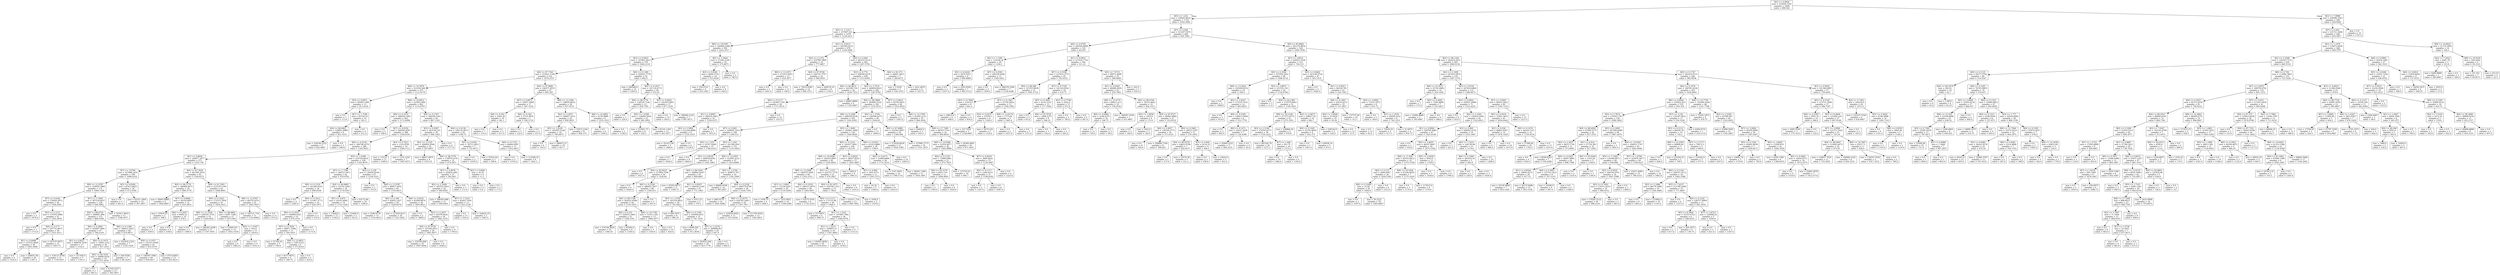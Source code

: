 digraph Tree {
node [shape=box] ;
0 [label="X[2] <= 4.9928\nmse = 332958.7292\nsamples = 2000\nvalue = 996.562"] ;
1 [label="X[5] <= 1.422\nmse = 338445.8022\nsamples = 1710\nvalue = 1054.3099"] ;
0 -> 1 [labeldistance=2.5, labelangle=45, headlabel="True"] ;
2 [label="X[5] <= 1.1213\nmse = 337687.525\nsamples = 1070\nvalue = 1128.2411"] ;
1 -> 2 ;
3 [label="X[8] <= 19.0387\nmse = 340884.2086\nsamples = 592\nvalue = 1022.2517"] ;
2 -> 3 ;
4 [label="X[3] <= 0.9452\nmse = 337661.4412\nsamples = 576\nvalue = 1040.2118"] ;
3 -> 4 ;
5 [label="X[4] <= 97.7163\nmse = 333621.1599\nsamples = 522\nvalue = 1076.2337"] ;
4 -> 5 ;
6 [label="X[8] <= 10.3976\nmse = 331439.368\nsamples = 475\nvalue = 1113.9179"] ;
5 -> 6 ;
7 [label="X[3] <= 0.6971\nmse = 90389.1598\nsamples = 13\nvalue = 411.6154"] ;
6 -> 7 ;
8 [label="mse = 0.0\nsamples = 3\nvalue = 113.0"] ;
7 -> 8 ;
9 [label="X[7] <= 1.7186\nmse = 82729.16\nsamples = 10\nvalue = 501.2"] ;
7 -> 9 ;
10 [label="X[4] <= 86.6461\nmse = 128841.8889\nsamples = 6\nvalue = 561.3333"] ;
9 -> 10 ;
11 [label="mse = 250160.2222\nsamples = 3\nvalue = 622.6667"] ;
10 -> 11 ;
12 [label="mse = 0.0\nsamples = 3\nvalue = 500.0"] ;
10 -> 12 ;
13 [label="mse = 0.0\nsamples = 4\nvalue = 411.0"] ;
9 -> 13 ;
14 [label="X[8] <= 16.8912\nmse = 323952.906\nsamples = 462\nvalue = 1133.6797"] ;
6 -> 14 ;
15 [label="X[0] <= 0.1019\nmse = 308459.1481\nsamples = 403\nvalue = 1172.6998"] ;
14 -> 15 ;
16 [label="mse = 0.0\nsamples = 5\nvalue = 208.0"] ;
15 -> 16 ;
17 [label="X[7] <= 4.9354\nmse = 300495.8567\nsamples = 398\nvalue = 1184.8191"] ;
15 -> 17 ;
18 [label="X[6] <= 0.4136\nmse = 306748.4279\nsamples = 380\nvalue = 1165.9053"] ;
17 -> 18 ;
19 [label="X[1] <= 0.8836\nmse = 328677.3077\nsamples = 271\nvalue = 1103.738"] ;
18 -> 19 ;
20 [label="X[7] <= 3.6794\nmse = 327098.2432\nsamples = 190\nvalue = 1008.6316"] ;
19 -> 20 ;
21 [label="X[8] <= 11.9787\nmse = 318959.7889\nsamples = 172\nvalue = 1064.7326"] ;
20 -> 21 ;
22 [label="X[7] <= 0.4166\nmse = 176420.2872\nsamples = 44\nvalue = 1426.4091"] ;
21 -> 22 ;
23 [label="mse = 0.0\nsamples = 3\nvalue = 1070.0"] ;
22 -> 23 ;
24 [label="X[2] <= 2.1212\nmse = 179354.2986\nsamples = 41\nvalue = 1452.4878"] ;
22 -> 24 ;
25 [label="mse = 0.0\nsamples = 3\nvalue = 1713.0"] ;
24 -> 25 ;
26 [label="X[0] <= 0.177\nmse = 187732.9675\nsamples = 38\nvalue = 1431.9211"] ;
24 -> 26 ;
27 [label="X[1] <= 0.8488\nmse = 157552.0828\nsamples = 26\nvalue = 1403.3846"] ;
26 -> 27 ;
28 [label="mse = 0.0\nsamples = 6\nvalue = 1424.0"] ;
27 -> 28 ;
29 [label="mse = 204651.96\nsamples = 20\nvalue = 1397.2"] ;
27 -> 29 ;
30 [label="mse = 247537.6875\nsamples = 12\nvalue = 1493.75"] ;
26 -> 30 ;
31 [label="X[7] <= 1.1809\nmse = 307534.8037\nsamples = 128\nvalue = 940.4062"] ;
21 -> 31 ;
32 [label="X[4] <= 89.6754\nmse = 268891.964\nsamples = 115\nvalue = 866.0348"] ;
31 -> 32 ;
33 [label="X[6] <= 0.2805\nmse = 329487.5681\nsamples = 47\nvalue = 708.5319"] ;
32 -> 33 ;
34 [label="X[1] <= 0.8427\nmse = 468954.7059\nsamples = 17\nvalue = 1152.0"] ;
33 -> 34 ;
35 [label="mse = 534121.0764\nsamples = 12\nvalue = 1139.9167"] ;
34 -> 35 ;
36 [label="mse = 311364.0\nsamples = 5\nvalue = 1181.0"] ;
34 -> 36 ;
37 [label="X[0] <= 0.1474\nmse = 75862.3122\nsamples = 30\nvalue = 457.2333"] ;
33 -> 37 ;
38 [label="X[4] <= 84.3195\nmse = 38996.0529\nsamples = 23\nvalue = 575.3478"] ;
37 -> 38 ;
39 [label="mse = 0.0\nsamples = 2\nvalue = 681.0"] ;
38 -> 39 ;
40 [label="mse = 41545.6327\nsamples = 21\nvalue = 565.2857"] ;
38 -> 40 ;
41 [label="mse = 540.9796\nsamples = 7\nvalue = 69.1429"] ;
37 -> 41 ;
42 [label="X[0] <= 0.1298\nmse = 198012.5923\nsamples = 68\nvalue = 974.8971"] ;
32 -> 42 ;
43 [label="mse = 425418.1224\nsamples = 7\nvalue = 1335.1429"] ;
42 -> 43 ;
44 [label="X[0] <= 0.1937\nmse = 155315.4598\nsamples = 61\nvalue = 933.5574"] ;
42 -> 44 ;
45 [label="mse = 194595.7066\nsamples = 48\nvalue = 928.0417"] ;
44 -> 45 ;
46 [label="mse = 9753.6095\nsamples = 13\nvalue = 953.9231"] ;
44 -> 46 ;
47 [label="mse = 167611.9053\nsamples = 13\nvalue = 1598.3077"] ;
31 -> 47 ;
48 [label="X[1] <= 0.8504\nmse = 87413.8025\nsamples = 18\nvalue = 472.5556"] ;
20 -> 48 ;
49 [label="mse = 0.0\nsamples = 4\nvalue = 841.0"] ;
48 -> 49 ;
50 [label="mse = 62521.3469\nsamples = 14\nvalue = 367.2857"] ;
48 -> 50 ;
51 [label="X[4] <= 87.3939\nmse = 261395.3035\nsamples = 81\nvalue = 1326.8272"] ;
19 -> 51 ;
52 [label="X[4] <= 86.5776\nmse = 186966.8673\nsamples = 18\nvalue = 899.2778"] ;
51 -> 52 ;
53 [label="mse = 20693.8889\nsamples = 6\nvalue = 1464.6667"] ;
52 -> 53 ;
54 [label="X[7] <= 0.6808\nmse = 30354.9097\nsamples = 12\nvalue = 616.5833"] ;
52 -> 54 ;
55 [label="mse = 35910.25\nsamples = 2\nvalue = 308.5"] ;
54 -> 55 ;
56 [label="X[6] <= 0.2607\nmse = 6464.16\nsamples = 10\nvalue = 678.2"] ;
54 -> 56 ;
57 [label="mse = 0.0\nsamples = 2\nvalue = 839.0"] ;
56 -> 57 ;
58 [label="mse = 0.0\nsamples = 8\nvalue = 638.0"] ;
56 -> 58 ;
59 [label="X[4] <= 91.3293\nmse = 215510.1109\nsamples = 63\nvalue = 1448.9841"] ;
51 -> 59 ;
60 [label="X[0] <= 0.1025\nmse = 175515.7858\nsamples = 41\nvalue = 1656.3415"] ;
59 -> 60 ;
61 [label="X[8] <= 11.5556\nmse = 230525.3724\nsamples = 14\nvalue = 1236.6429"] ;
60 -> 61 ;
62 [label="mse = 0.0\nsamples = 3\nvalue = 1380.0"] ;
61 -> 62 ;
63 [label="mse = 286262.4298\nsamples = 11\nvalue = 1197.5455"] ;
61 -> 63 ;
64 [label="X[4] <= 88.0892\nmse = 8297.7394\nsamples = 27\nvalue = 1873.963"] ;
60 -> 64 ;
65 [label="mse = 12069.551\nsamples = 14\nvalue = 1832.1429"] ;
64 -> 65 ;
66 [label="X[5] <= 1.0347\nmse = 324.0\nsamples = 13\nvalue = 1919.0"] ;
64 -> 66 ;
67 [label="mse = 0.0\nsamples = 4\nvalue = 1892.0"] ;
66 -> 67 ;
68 [label="mse = 0.0\nsamples = 9\nvalue = 1931.0"] ;
66 -> 68 ;
69 [label="X[8] <= 11.9787\nmse = 60579.2479\nsamples = 22\nvalue = 1062.5455"] ;
59 -> 69 ;
70 [label="mse = 105121.719\nsamples = 11\nvalue = 1152.0909"] ;
69 -> 70 ;
71 [label="mse = 0.0\nsamples = 11\nvalue = 973.0"] ;
69 -> 71 ;
72 [label="X[5] <= 1.0398\nmse = 218729.6618\nsamples = 109\nvalue = 1320.4679"] ;
18 -> 72 ;
73 [label="X[7] <= 1.7186\nmse = 146533.5471\nsamples = 42\nvalue = 970.9762"] ;
72 -> 73 ;
74 [label="X[0] <= 0.1319\nmse = 141560.0525\nsamples = 18\nvalue = 699.0556"] ;
73 -> 74 ;
75 [label="mse = 0.0\nsamples = 2\nvalue = 1282.0"] ;
74 -> 75 ;
76 [label="X[0] <= 0.1913\nmse = 111467.2773\nsamples = 16\nvalue = 626.1875"] ;
74 -> 76 ;
77 [label="X[0] <= 0.1831\nmse = 104896.4541\nsamples = 14\nvalue = 679.2143"] ;
76 -> 77 ;
78 [label="X[7] <= 0.7829\nmse = 48871.3388\nsamples = 11\nvalue = 544.5455"] ;
77 -> 78 ;
79 [label="mse = 21744.24\nsamples = 5\nvalue = 749.4"] ;
78 -> 79 ;
80 [label="X[8] <= 12.6853\nmse = 7363.4722\nsamples = 6\nvalue = 373.8333"] ;
78 -> 80 ;
81 [label="mse = 9157.6875\nsamples = 4\nvalue = 348.75"] ;
80 -> 81 ;
82 [label="mse = 0.0\nsamples = 2\nvalue = 424.0"] ;
80 -> 82 ;
83 [label="mse = 0.0\nsamples = 3\nvalue = 1173.0"] ;
77 -> 83 ;
84 [label="mse = 0.0\nsamples = 2\nvalue = 255.0"] ;
76 -> 84 ;
85 [label="X[4] <= 84.8685\nmse = 53216.3264\nsamples = 24\nvalue = 1174.9167"] ;
73 -> 85 ;
86 [label="X[1] <= 0.875\nmse = 24145.4082\nsamples = 14\nvalue = 1152.1429"] ;
85 -> 86 ;
87 [label="mse = 13448.0\nsamples = 12\nvalue = 1192.0"] ;
86 -> 87 ;
88 [label="mse = 21609.0\nsamples = 2\nvalue = 913.0"] ;
86 -> 88 ;
89 [label="mse = 92172.96\nsamples = 10\nvalue = 1206.8"] ;
85 -> 89 ;
90 [label="X[2] <= 2.128\nmse = 139420.8144\nsamples = 67\nvalue = 1539.5522"] ;
72 -> 90 ;
91 [label="mse = 0.0\nsamples = 2\nvalue = 353.0"] ;
90 -> 91 ;
92 [label="X[8] <= 11.9787\nmse = 99057.5654\nsamples = 65\nvalue = 1576.0615"] ;
90 -> 92 ;
93 [label="X[0] <= 0.186\nmse = 82852.1427\nsamples = 29\nvalue = 1429.8276"] ;
92 -> 93 ;
94 [label="mse = 3249.0178\nsamples = 13\nvalue = 1314.4615"] ;
93 -> 94 ;
95 [label="mse = 127929.6211\nsamples = 16\nvalue = 1523.5625"] ;
93 -> 95 ;
96 [label="X[6] <= 0.6191\nmse = 81008.8974\nsamples = 36\nvalue = 1693.8611"] ;
92 -> 96 ;
97 [label="mse = 0.0\nsamples = 2\nvalue = 1890.0"] ;
96 -> 97 ;
98 [label="X[2] <= 2.2057\nmse = 83378.0424\nsamples = 34\nvalue = 1682.3235"] ;
96 -> 98 ;
99 [label="X[4] <= 87.9726\nmse = 107244.0015\nsamples = 26\nvalue = 1661.8077"] ;
98 -> 99 ;
100 [label="mse = 154785.608\nsamples = 18\nvalue = 1667.9444"] ;
99 -> 100 ;
101 [label="mse = 0.0\nsamples = 8\nvalue = 1648.0"] ;
99 -> 101 ;
102 [label="mse = 0.0\nsamples = 8\nvalue = 1749.0"] ;
98 -> 102 ;
103 [label="X[3] <= 0.7613\nmse = 1510.8765\nsamples = 18\nvalue = 1584.1111"] ;
17 -> 103 ;
104 [label="mse = 1152.0\nsamples = 11\nvalue = 1569.0"] ;
103 -> 104 ;
105 [label="mse = 1152.1224\nsamples = 7\nvalue = 1607.8571"] ;
103 -> 105 ;
106 [label="X[0] <= 0.1787\nmse = 348346.5361\nsamples = 59\nvalue = 867.1525"] ;
14 -> 106 ;
107 [label="X[3] <= 0.9387\nmse = 343150.522\nsamples = 39\nvalue = 698.1282"] ;
106 -> 107 ;
108 [label="X[2] <= 2.1335\nmse = 284002.9584\nsamples = 35\nvalue = 597.6857"] ;
107 -> 108 ;
109 [label="mse = 98011.6875\nsamples = 4\nvalue = 1553.25"] ;
108 -> 109 ;
110 [label="X[4] <= 86.5776\nmse = 174979.5276\nsamples = 31\nvalue = 474.3871"] ;
108 -> 110 ;
111 [label="X[7] <= 4.4078\nmse = 164452.406\nsamples = 27\nvalue = 542.963"] ;
110 -> 111 ;
112 [label="X[2] <= 2.1649\nmse = 165552.5816\nsamples = 24\nvalue = 589.4583"] ;
111 -> 112 ;
113 [label="mse = 308165.686\nsamples = 11\nvalue = 549.6364"] ;
112 -> 113 ;
114 [label="X[7] <= 1.5314\nmse = 42402.7456\nsamples = 13\nvalue = 623.1538"] ;
112 -> 114 ;
115 [label="mse = 0.0\nsamples = 11\nvalue = 554.0"] ;
114 -> 115 ;
116 [label="mse = 104652.25\nsamples = 2\nvalue = 1003.5"] ;
114 -> 116 ;
117 [label="mse = 0.0\nsamples = 3\nvalue = 171.0"] ;
111 -> 117 ;
118 [label="X[3] <= 0.8941\nmse = 30.25\nsamples = 4\nvalue = 11.5"] ;
110 -> 118 ;
119 [label="mse = 0.0\nsamples = 2\nvalue = 6.0"] ;
118 -> 119 ;
120 [label="mse = 0.0\nsamples = 2\nvalue = 17.0"] ;
118 -> 120 ;
121 [label="mse = 0.0\nsamples = 4\nvalue = 1577.0"] ;
107 -> 121 ;
122 [label="X[6] <= 0.4136\nmse = 194134.2875\nsamples = 20\nvalue = 1196.75"] ;
106 -> 122 ;
123 [label="X[1] <= 0.9341\nmse = 78713.2653\nsamples = 7\nvalue = 721.8571"] ;
122 -> 123 ;
124 [label="mse = 0.0\nsamples = 2\nvalue = 1030.0"] ;
123 -> 124 ;
125 [label="mse = 57025.44\nsamples = 5\nvalue = 598.6"] ;
123 -> 125 ;
126 [label="X[6] <= 0.7132\nmse = 69460.0947\nsamples = 13\nvalue = 1452.4615"] ;
122 -> 126 ;
127 [label="mse = 0.0\nsamples = 5\nvalue = 1470.0"] ;
126 -> 127 ;
128 [label="mse = 112560.25\nsamples = 8\nvalue = 1441.5"] ;
126 -> 128 ;
129 [label="X[4] <= 97.8682\nmse = 196271.8533\nsamples = 47\nvalue = 695.383"] ;
5 -> 129 ;
130 [label="X[7] <= 0.8973\nmse = 10927.4048\nsamples = 17\nvalue = 267.3529"] ;
129 -> 130 ;
131 [label="X[6] <= 0.542\nmse = 2404.29\nsamples = 10\nvalue = 342.1"] ;
130 -> 131 ;
132 [label="mse = 0.0\nsamples = 7\nvalue = 310.0"] ;
131 -> 132 ;
133 [label="mse = 0.0\nsamples = 3\nvalue = 417.0"] ;
131 -> 133 ;
134 [label="X[6] <= 0.542\nmse = 3719.3878\nsamples = 7\nvalue = 160.5714"] ;
130 -> 134 ;
135 [label="mse = 0.0\nsamples = 5\nvalue = 122.0"] ;
134 -> 135 ;
136 [label="mse = 0.0\nsamples = 2\nvalue = 257.0"] ;
134 -> 136 ;
137 [label="X[8] <= 13.3394\nmse = 138650.8622\nsamples = 30\nvalue = 937.9333"] ;
129 -> 137 ;
138 [label="X[2] <= 2.2057\nmse = 140647.2431\nsamples = 24\nvalue = 858.5833"] ;
137 -> 138 ;
139 [label="X[5] <= 1.0228\nmse = 181605.2148\nsamples = 16\nvalue = 790.6875"] ;
138 -> 139 ;
140 [label="mse = 0.0\nsamples = 6\nvalue = 729.0"] ;
139 -> 140 ;
141 [label="mse = 286915.21\nsamples = 10\nvalue = 827.7"] ;
139 -> 141 ;
142 [label="mse = 31072.2344\nsamples = 8\nvalue = 994.375"] ;
138 -> 142 ;
143 [label="X[8] <= 14.4092\nmse = 4736.8889\nsamples = 6\nvalue = 1255.3333"] ;
137 -> 143 ;
144 [label="mse = 0.0\nsamples = 4\nvalue = 1304.0"] ;
143 -> 144 ;
145 [label="mse = 0.0\nsamples = 2\nvalue = 1158.0"] ;
143 -> 145 ;
146 [label="X[6] <= 0.1369\nmse = 242922.7778\nsamples = 54\nvalue = 692.0"] ;
4 -> 146 ;
147 [label="mse = 299568.0\nsamples = 14\nvalue = 1093.0"] ;
146 -> 147 ;
148 [label="X[0] <= 0.1837\nmse = 147118.4775\nsamples = 40\nvalue = 551.65"] ;
146 -> 148 ;
149 [label="X[4] <= 86.5776\nmse = 128220.7146\nsamples = 23\nvalue = 458.7391"] ;
148 -> 149 ;
150 [label="mse = 0.0\nsamples = 2\nvalue = 224.0"] ;
149 -> 150 ;
151 [label="X[5] <= 1.0384\nmse = 134684.5624\nsamples = 21\nvalue = 481.0952"] ;
149 -> 151 ;
152 [label="mse = 215601.75\nsamples = 8\nvalue = 542.5"] ;
151 -> 152 ;
153 [label="mse = 81141.1361\nsamples = 13\nvalue = 443.3077"] ;
151 -> 153 ;
154 [label="X[1] <= 0.9402\nmse = 145205.6401\nsamples = 17\nvalue = 677.3529"] ;
148 -> 154 ;
155 [label="mse = 0.0\nsamples = 10\nvalue = 544.0"] ;
154 -> 155 ;
156 [label="mse = 290946.1224\nsamples = 7\nvalue = 867.8571"] ;
154 -> 156 ;
157 [label="X[5] <= 1.0444\nmse = 27246.2148\nsamples = 16\nvalue = 375.6875"] ;
3 -> 157 ;
158 [label="X[3] <= 0.8341\nmse = 9469.3724\nsamples = 14\nvalue = 323.6429"] ;
157 -> 158 ;
159 [label="mse = 329.4722\nsamples = 6\nvalue = 435.1667"] ;
158 -> 159 ;
160 [label="mse = 0.0\nsamples = 8\nvalue = 240.0"] ;
158 -> 160 ;
161 [label="mse = 0.0\nsamples = 2\nvalue = 740.0"] ;
157 -> 161 ;
162 [label="X[1] <= 0.8411\nmse = 302584.4215\nsamples = 478\nvalue = 1259.5084"] ;
2 -> 162 ;
163 [label="X[2] <= 2.1372\nmse = 319780.7869\nsamples = 35\nvalue = 777.6857"] ;
162 -> 163 ;
164 [label="X[8] <= 13.2073\nmse = 271813.9053\nsamples = 13\nvalue = 418.3077"] ;
163 -> 164 ;
165 [label="mse = 0.0\nsamples = 2\nvalue = 1641.0"] ;
164 -> 165 ;
166 [label="mse = 0.0\nsamples = 11\nvalue = 196.0"] ;
164 -> 166 ;
167 [label="X[4] <= 87.9726\nmse = 226710.7707\nsamples = 22\nvalue = 990.0455"] ;
163 -> 167 ;
168 [label="mse = 72033.6582\nsamples = 14\nvalue = 890.3571"] ;
167 -> 168 ;
169 [label="mse = 449570.25\nsamples = 8\nvalue = 1164.5"] ;
167 -> 169 ;
170 [label="X[0] <= 0.1661\nmse = 281435.0118\nsamples = 443\nvalue = 1297.5756"] ;
162 -> 170 ;
171 [label="X[3] <= 0.774\nmse = 268506.0278\nsamples = 436\nvalue = 1313.8349"] ;
170 -> 171 ;
172 [label="X[4] <= 84.8072\nmse = 162189.724\nsamples = 34\nvalue = 1620.7353"] ;
171 -> 172 ;
173 [label="X[0] <= 0.1117\nmse = 145495.7181\nsamples = 28\nvalue = 1711.8214"] ;
172 -> 173 ;
174 [label="X[1] <= 0.8997\nmse = 200435.4961\nsamples = 16\nvalue = 1559.4375"] ;
173 -> 174 ;
175 [label="X[2] <= 3.5804\nmse = 221244.8889\nsamples = 9\nvalue = 1316.3333"] ;
174 -> 175 ;
176 [label="mse = 351411.84\nsamples = 5\nvalue = 1460.6"] ;
175 -> 176 ;
177 [label="mse = 0.0\nsamples = 4\nvalue = 1136.0"] ;
175 -> 177 ;
178 [label="mse = 0.0\nsamples = 7\nvalue = 1872.0"] ;
174 -> 178 ;
179 [label="mse = 0.0\nsamples = 12\nvalue = 1915.0"] ;
173 -> 179 ;
180 [label="mse = 20693.8889\nsamples = 6\nvalue = 1195.6667"] ;
172 -> 180 ;
181 [label="X[2] <= 3.7514\nmse = 268858.0623\nsamples = 402\nvalue = 1287.8781"] ;
171 -> 181 ;
182 [label="X[4] <= 96.5869\nmse = 285883.0332\nsamples = 342\nvalue = 1335.9123"] ;
181 -> 182 ;
183 [label="X[6] <= 0.3366\nmse = 286258.9538\nsamples = 302\nvalue = 1293.4305"] ;
182 -> 183 ;
184 [label="X[7] <= 0.602\nmse = 328695.1414\nsamples = 166\nvalue = 1169.512"] ;
183 -> 184 ;
185 [label="X[5] <= 1.319\nmse = 10767.9289\nsamples = 15\nvalue = 1766.9333"] ;
184 -> 185 ;
186 [label="mse = 0.0\nsamples = 7\nvalue = 1656.0"] ;
185 -> 186 ;
187 [label="mse = 0.0\nsamples = 8\nvalue = 1864.0"] ;
185 -> 187 ;
188 [label="X[5] <= 1.244\nmse = 321300.456\nsamples = 151\nvalue = 1110.1656"] ;
184 -> 188 ;
189 [label="X[1] <= 0.8538\nmse = 290636.8381\nsamples = 54\nvalue = 1281.2963"] ;
188 -> 189 ;
190 [label="mse = 0.0\nsamples = 4\nvalue = 1927.0"] ;
189 -> 190 ;
191 [label="X[4] <= 82.0419\nmse = 277864.7504\nsamples = 50\nvalue = 1229.64"] ;
189 -> 191 ;
192 [label="mse = 0.0\nsamples = 4\nvalue = 1629.0"] ;
191 -> 192 ;
193 [label="X[6] <= 0.2528\nmse = 286952.3837\nsamples = 46\nvalue = 1194.913"] ;
191 -> 193 ;
194 [label="X[4] <= 89.1748\nmse = 262022.8388\nsamples = 44\nvalue = 1235.5455"] ;
193 -> 194 ;
195 [label="X[6] <= 0.101\nmse = 324933.3465\nsamples = 31\nvalue = 1306.5161"] ;
194 -> 195 ;
196 [label="mse = 374106.9024\nsamples = 25\nvalue = 1340.24"] ;
195 -> 196 ;
197 [label="mse = 95560.0\nsamples = 6\nvalue = 1166.0"] ;
195 -> 197 ;
198 [label="X[8] <= 10.7782\nmse = 71353.1361\nsamples = 13\nvalue = 1066.3077"] ;
194 -> 198 ;
199 [label="mse = 0.0\nsamples = 3\nvalue = 1554.0"] ;
198 -> 199 ;
200 [label="mse = 0.0\nsamples = 10\nvalue = 920.0"] ;
198 -> 200 ;
201 [label="mse = 0.0\nsamples = 2\nvalue = 301.0"] ;
193 -> 201 ;
202 [label="X[8] <= 13.2955\nmse = 312991.4121\nsamples = 97\nvalue = 1014.8969"] ;
188 -> 202 ;
203 [label="X[4] <= 88.5204\nmse = 168842.4267\nsamples = 45\nvalue = 809.8667"] ;
202 -> 203 ;
204 [label="mse = 45202.6875\nsamples = 4\nvalue = 1206.75"] ;
203 -> 204 ;
205 [label="X[1] <= 0.8507\nmse = 164038.1249\nsamples = 41\nvalue = 771.1463"] ;
203 -> 205 ;
206 [label="X[5] <= 1.2704\nmse = 163318.9822\nsamples = 39\nvalue = 791.6923"] ;
205 -> 206 ;
207 [label="mse = 999.1875\nsamples = 8\nvalue = 985.25"] ;
206 -> 207 ;
208 [label="X[6] <= 0.1566\nmse = 193044.6431\nsamples = 31\nvalue = 741.7419"] ;
206 -> 208 ;
209 [label="mse = 8568.595\nsamples = 11\nvalue = 912.3636"] ;
208 -> 209 ;
210 [label="X[7] <= 2.2276\nmse = 269688.69\nsamples = 20\nvalue = 647.9"] ;
208 -> 210 ;
211 [label="mse = 293835.284\nsamples = 18\nvalue = 623.7778"] ;
210 -> 211 ;
212 [label="mse = 0.0\nsamples = 2\nvalue = 865.0"] ;
210 -> 212 ;
213 [label="mse = 9312.25\nsamples = 2\nvalue = 370.5"] ;
205 -> 213 ;
214 [label="X[5] <= 1.2704\nmse = 369875.797\nsamples = 52\nvalue = 1192.3269"] ;
202 -> 214 ;
215 [label="mse = 66660.9184\nsamples = 14\nvalue = 583.2857"] ;
214 -> 215 ;
216 [label="X[6] <= 0.2528\nmse = 294579.6794\nsamples = 38\nvalue = 1416.7105"] ;
214 -> 216 ;
217 [label="mse = 5883.6735\nsamples = 14\nvalue = 1603.4286"] ;
216 -> 217 ;
218 [label="X[8] <= 15.8374\nmse = 430785.2483\nsamples = 24\nvalue = 1307.7917"] ;
216 -> 218 ;
219 [label="mse = 335020.6942\nsamples = 11\nvalue = 1313.8182"] ;
218 -> 219 ;
220 [label="mse = 511760.0592\nsamples = 13\nvalue = 1302.6923"] ;
218 -> 220 ;
221 [label="X[5] <= 1.2683\nmse = 192841.1868\nsamples = 136\nvalue = 1444.6838"] ;
183 -> 221 ;
222 [label="X[0] <= 0.1214\nmse = 191617.5691\nsamples = 100\nvalue = 1323.97"] ;
221 -> 222 ;
223 [label="X[8] <= 19.5808\nmse = 192416.9697\nsamples = 85\nvalue = 1259.0824"] ;
222 -> 223 ;
224 [label="X[8] <= 13.2089\nmse = 146470.3428\nsamples = 64\nvalue = 1352.5312"] ;
223 -> 224 ;
225 [label="X[1] <= 1.0061\nmse = 15126.0247\nsamples = 18\nvalue = 1119.5556"] ;
224 -> 225 ;
226 [label="mse = 5166.75\nsamples = 4\nvalue = 948.5"] ;
225 -> 226 ;
227 [label="mse = 7222.9592\nsamples = 14\nvalue = 1168.4286"] ;
225 -> 227 ;
228 [label="X[0] <= 0.1018\nmse = 168315.9074\nsamples = 46\nvalue = 1443.6957"] ;
224 -> 228 ;
229 [label="mse = 53573.5556\nsamples = 6\nvalue = 1732.3333"] ;
228 -> 229 ;
230 [label="X[0] <= 0.1113\nmse = 171155.99\nsamples = 40\nvalue = 1400.4"] ;
228 -> 230 ;
231 [label="mse = 157.6875\nsamples = 4\nvalue = 809.75"] ;
230 -> 231 ;
232 [label="X[1] <= 1.1431\nmse = 147085.7492\nsamples = 36\nvalue = 1466.0278"] ;
230 -> 232 ;
233 [label="X[1] <= 1.0121\nmse = 149687.21\nsamples = 32\nvalue = 1507.9062"] ;
232 -> 233 ;
234 [label="mse = 159593.9656\nsamples = 30\nvalue = 1510.0333"] ;
233 -> 234 ;
235 [label="mse = 0.0\nsamples = 2\nvalue = 1476.0"] ;
233 -> 235 ;
236 [label="mse = 0.0\nsamples = 4\nvalue = 1131.0"] ;
232 -> 236 ;
237 [label="X[1] <= 1.1233\nmse = 224721.7279\nsamples = 21\nvalue = 974.2857"] ;
223 -> 237 ;
238 [label="X[4] <= 83.3075\nmse = 195746.1333\nsamples = 15\nvalue = 790.0"] ;
237 -> 238 ;
239 [label="mse = 142511.716\nsamples = 13\nvalue = 684.7692"] ;
238 -> 239 ;
240 [label="mse = 1936.0\nsamples = 2\nvalue = 1474.0"] ;
238 -> 240 ;
241 [label="mse = 0.0\nsamples = 6\nvalue = 1435.0"] ;
237 -> 241 ;
242 [label="X[3] <= 0.8422\nmse = 28027.8222\nsamples = 15\nvalue = 1691.6667"] ;
222 -> 242 ;
243 [label="mse = 1083.0\nsamples = 4\nvalue = 1961.0"] ;
242 -> 243 ;
244 [label="X[1] <= 0.894\nmse = 1855.4711\nsamples = 11\nvalue = 1593.7273"] ;
242 -> 244 ;
245 [label="mse = 10.24\nsamples = 5\nvalue = 1546.6"] ;
244 -> 245 ;
246 [label="mse = 0.0\nsamples = 6\nvalue = 1633.0"] ;
244 -> 246 ;
247 [label="X[6] <= 0.9163\nmse = 43325.8889\nsamples = 36\nvalue = 1780.0"] ;
221 -> 247 ;
248 [label="X[6] <= 0.6171\nmse = 51668.6864\nsamples = 26\nvalue = 1731.9231"] ;
247 -> 248 ;
249 [label="mse = 1147.9592\nsamples = 14\nvalue = 1798.5714"] ;
248 -> 249 ;
250 [label="mse = 99381.1389\nsamples = 12\nvalue = 1654.1667"] ;
248 -> 250 ;
251 [label="mse = 0.0\nsamples = 10\nvalue = 1905.0"] ;
247 -> 251 ;
252 [label="X[5] <= 1.2704\nmse = 166546.6275\nsamples = 40\nvalue = 1656.65"] ;
182 -> 252 ;
253 [label="mse = 0.0\nsamples = 11\nvalue = 1848.0"] ;
252 -> 253 ;
254 [label="X[4] <= 97.4889\nmse = 210563.0987\nsamples = 29\nvalue = 1584.069"] ;
252 -> 254 ;
255 [label="mse = 272428.8639\nsamples = 13\nvalue = 1624.5385"] ;
254 -> 255 ;
256 [label="mse = 157885.2773\nsamples = 16\nvalue = 1551.1875"] ;
254 -> 256 ;
257 [label="X[7] <= 0.9023\nmse = 83700.6431\nsamples = 60\nvalue = 1014.0833"] ;
181 -> 257 ;
258 [label="mse = 0.0\nsamples = 5\nvalue = 1561.0"] ;
257 -> 258 ;
259 [label="X[8] <= 12.5709\nmse = 61645.2132\nsamples = 55\nvalue = 964.3636"] ;
257 -> 259 ;
260 [label="mse = 44402.0\nsamples = 3\nvalue = 505.0"] ;
259 -> 260 ;
261 [label="X[8] <= 17.7289\nmse = 49763.7319\nsamples = 52\nvalue = 990.8654"] ;
259 -> 261 ;
262 [label="X[8] <= 14.6386\nmse = 51054.4877\nsamples = 36\nvalue = 1043.8889"] ;
261 -> 262 ;
263 [label="X[0] <= 0.1129\nmse = 73896.8481\nsamples = 21\nvalue = 975.7619"] ;
262 -> 263 ;
264 [label="X[4] <= 95.3179\nmse = 6033.719\nsamples = 11\nvalue = 1094.9091"] ;
263 -> 264 ;
265 [label="mse = 0.0\nsamples = 5\nvalue = 1180.0"] ;
264 -> 265 ;
266 [label="mse = 0.0\nsamples = 6\nvalue = 1024.0"] ;
264 -> 266 ;
267 [label="mse = 115753.41\nsamples = 10\nvalue = 844.7"] ;
263 -> 267 ;
268 [label="X[7] <= 4.6919\nmse = 3480.4622\nsamples = 15\nvalue = 1139.2667"] ;
262 -> 268 ;
269 [label="X[0] <= 0.1117\nmse = 1269.4215\nsamples = 11\nvalue = 1108.8182"] ;
268 -> 269 ;
270 [label="mse = 0.0\nsamples = 3\nvalue = 1167.0"] ;
269 -> 270 ;
271 [label="mse = 0.0\nsamples = 8\nvalue = 1087.0"] ;
269 -> 271 ;
272 [label="mse = 0.0\nsamples = 4\nvalue = 1223.0"] ;
268 -> 272 ;
273 [label="mse = 26300.4961\nsamples = 16\nvalue = 871.5625"] ;
261 -> 273 ;
274 [label="X[4] <= 83.373\nmse = 44661.2653\nsamples = 7\nvalue = 284.8571"] ;
170 -> 274 ;
275 [label="mse = 3.5556\nsamples = 3\nvalue = 526.3333"] ;
274 -> 275 ;
276 [label="mse = 1621.6875\nsamples = 4\nvalue = 103.75"] ;
274 -> 276 ;
277 [label="X[7] <= 0.928\nmse = 315297.5075\nsamples = 640\nvalue = 930.7062"] ;
1 -> 277 ;
278 [label="X[6] <= 0.0795\nmse = 249504.8808\nsamples = 120\nvalue = 610.05"] ;
277 -> 278 ;
279 [label="X[1] <= 1.1385\nmse = 114334.36\nsamples = 20\nvalue = 1104.2"] ;
278 -> 279 ;
280 [label="X[3] <= 0.6224\nmse = 2879.4321\nsamples = 9\nvalue = 999.8889"] ;
279 -> 280 ;
281 [label="mse = 0.0\nsamples = 2\nvalue = 1057.0"] ;
280 -> 281 ;
282 [label="mse = 2503.9592\nsamples = 7\nvalue = 983.5714"] ;
280 -> 282 ;
283 [label="X[7] <= 0.2583\nmse = 189338.4298\nsamples = 11\nvalue = 1189.5455"] ;
279 -> 283 ;
284 [label="mse = 0.0\nsamples = 4\nvalue = 1300.0"] ;
283 -> 284 ;
285 [label="mse = 286576.5306\nsamples = 7\nvalue = 1126.4286"] ;
283 -> 285 ;
286 [label="X[1] <= 0.9031\nmse = 217934.7716\nsamples = 100\nvalue = 511.22"] ;
278 -> 286 ;
287 [label="X[7] <= 0.3358\nmse = 227010.3733\nsamples = 45\nvalue = 783.9333"] ;
286 -> 287 ;
288 [label="X[4] <= 86.284\nmse = 147255.8639\nsamples = 21\nvalue = 1091.5714"] ;
287 -> 288 ;
289 [label="X[3] <= 0.7669\nmse = 51655.0\nsamples = 8\nvalue = 661.0"] ;
288 -> 289 ;
290 [label="mse = 28812.0\nsamples = 4\nvalue = 468.0"] ;
289 -> 290 ;
291 [label="mse = 0.0\nsamples = 4\nvalue = 854.0"] ;
289 -> 291 ;
292 [label="X[7] <= 0.1365\nmse = 21792.4024\nsamples = 13\nvalue = 1356.5385"] ;
288 -> 292 ;
293 [label="X[3] <= 0.9157\nmse = 31878.5\nsamples = 8\nvalue = 1326.0"] ;
292 -> 293 ;
294 [label="mse = 227.5556\nsamples = 3\nvalue = 1338.6667"] ;
293 -> 294 ;
295 [label="mse = 50715.04\nsamples = 5\nvalue = 1318.4"] ;
293 -> 295 ;
296 [label="X[8] <= 13.8174\nmse = 1775.04\nsamples = 5\nvalue = 1405.4"] ;
292 -> 296 ;
297 [label="mse = 0.0\nsamples = 2\nvalue = 1457.0"] ;
296 -> 297 ;
298 [label="mse = 0.0\nsamples = 3\nvalue = 1371.0"] ;
296 -> 298 ;
299 [label="X[7] <= 0.7339\nmse = 141524.8542\nsamples = 24\nvalue = 514.75"] ;
287 -> 299 ;
300 [label="X[5] <= 6.3641\nmse = 9116.3314\nsamples = 13\nvalue = 177.7692"] ;
299 -> 300 ;
301 [label="mse = 0.0\nsamples = 5\nvalue = 65.0"] ;
300 -> 301 ;
302 [label="X[4] <= 87.9726\nmse = 1898.4375\nsamples = 8\nvalue = 248.25"] ;
300 -> 302 ;
303 [label="mse = 0.0\nsamples = 3\nvalue = 192.0"] ;
302 -> 303 ;
304 [label="mse = 0.0\nsamples = 5\nvalue = 282.0"] ;
302 -> 304 ;
305 [label="X[3] <= 0.7766\nmse = 5202.0\nsamples = 11\nvalue = 913.0"] ;
299 -> 305 ;
306 [label="mse = 0.0\nsamples = 2\nvalue = 760.0"] ;
305 -> 306 ;
307 [label="mse = 0.0\nsamples = 9\nvalue = 947.0"] ;
305 -> 307 ;
308 [label="X[5] <= 7.0713\nmse = 99872.4099\nsamples = 55\nvalue = 288.0909"] ;
286 -> 308 ;
309 [label="X[1] <= 0.9361\nmse = 80088.2929\nsamples = 52\nvalue = 250.7692"] ;
308 -> 309 ;
310 [label="X[8] <= 12.4774\nmse = 69623.313\nsamples = 19\nvalue = 158.0526"] ;
309 -> 310 ;
311 [label="X[6] <= 0.0985\nmse = 2148.4375\nsamples = 16\nvalue = 106.75"] ;
310 -> 311 ;
312 [label="mse = 0.0\nsamples = 11\nvalue = 138.0"] ;
311 -> 312 ;
313 [label="mse = 0.0\nsamples = 5\nvalue = 38.0"] ;
311 -> 313 ;
314 [label="mse = 340587.5556\nsamples = 3\nvalue = 431.6667"] ;
310 -> 314 ;
315 [label="X[4] <= 86.4704\nmse = 78314.4922\nsamples = 33\nvalue = 304.1515"] ;
309 -> 315 ;
316 [label="X[5] <= 1.6656\nmse = 1010.0\nsamples = 6\nvalue = 175.0"] ;
315 -> 316 ;
317 [label="mse = 0.0\nsamples = 3\nvalue = 168.0"] ;
316 -> 317 ;
318 [label="mse = 1922.0\nsamples = 3\nvalue = 182.0"] ;
316 -> 318 ;
319 [label="X[4] <= 87.9727\nmse = 90962.8669\nsamples = 27\nvalue = 332.8519"] ;
315 -> 319 ;
320 [label="X[6] <= 0.2657\nmse = 130164.2773\nsamples = 16\nvalue = 371.8125"] ;
319 -> 320 ;
321 [label="mse = 0.0\nsamples = 8\nvalue = 345.0"] ;
320 -> 321 ;
322 [label="mse = 258890.7344\nsamples = 8\nvalue = 398.625"] ;
320 -> 322 ;
323 [label="X[0] <= 0.1865\nmse = 28523.2397\nsamples = 11\nvalue = 276.1818"] ;
319 -> 323 ;
324 [label="X[4] <= 90.6578\nmse = 24822.9796\nsamples = 7\nvalue = 202.8571"] ;
323 -> 324 ;
325 [label="mse = 0.0\nsamples = 2\nvalue = 157.0"] ;
324 -> 325 ;
326 [label="mse = 33574.56\nsamples = 5\nvalue = 221.2"] ;
324 -> 326 ;
327 [label="X[3] <= 0.646\nmse = 9124.25\nsamples = 4\nvalue = 404.5"] ;
323 -> 327 ;
328 [label="mse = 0.0\nsamples = 2\nvalue = 358.0"] ;
327 -> 328 ;
329 [label="mse = 13924.0\nsamples = 2\nvalue = 451.0"] ;
327 -> 329 ;
330 [label="mse = 162.0\nsamples = 3\nvalue = 935.0"] ;
308 -> 330 ;
331 [label="X[4] <= 85.9862\nmse = 301276.9854\nsamples = 520\nvalue = 1004.7038"] ;
277 -> 331 ;
332 [label="X[7] <= 3.8522\nmse = 416052.3194\nsamples = 115\nvalue = 736.313"] ;
331 -> 332 ;
333 [label="X[5] <= 2.3164\nmse = 357056.2422\nsamples = 68\nvalue = 1006.4118"] ;
332 -> 333 ;
334 [label="X[8] <= 13.4022\nmse = 193294.8214\nsamples = 14\nvalue = 549.5"] ;
333 -> 334 ;
335 [label="mse = 0.0\nsamples = 2\nvalue = 1068.0"] ;
334 -> 335 ;
336 [label="X[2] <= 2.9167\nmse = 173235.7431\nsamples = 12\nvalue = 463.0833"] ;
334 -> 336 ;
337 [label="mse = 0.0\nsamples = 3\nvalue = 914.0"] ;
336 -> 337 ;
338 [label="X[6] <= 0.5305\nmse = 140613.9506\nsamples = 9\nvalue = 312.7778"] ;
336 -> 338 ;
339 [label="mse = 0.0\nsamples = 2\nvalue = 965.0"] ;
338 -> 339 ;
340 [label="X[0] <= 0.1471\nmse = 24522.2449\nsamples = 7\nvalue = 126.4286"] ;
338 -> 340 ;
341 [label="mse = 25840.2222\nsamples = 3\nvalue = 260.3333"] ;
340 -> 341 ;
342 [label="mse = 0.0\nsamples = 4\nvalue = 26.0"] ;
340 -> 342 ;
343 [label="X[2] <= 2.0875\nmse = 331355.335\nsamples = 54\nvalue = 1124.8704"] ;
333 -> 343 ;
344 [label="mse = 0.0\nsamples = 3\nvalue = 11.0"] ;
343 -> 344 ;
345 [label="X[4] <= 82.2385\nmse = 273570.9443\nsamples = 51\nvalue = 1190.3922"] ;
343 -> 345 ;
346 [label="X[8] <= 18.1238\nmse = 277272.9375\nsamples = 41\nvalue = 1275.1951"] ;
345 -> 346 ;
347 [label="X[2] <= 2.5146\nmse = 270193.6173\nsamples = 36\nvalue = 1316.2222"] ;
346 -> 347 ;
348 [label="mse = 481544.76\nsamples = 20\nvalue = 1271.2"] ;
347 -> 348 ;
349 [label="X[7] <= 1.446\nmse = 303.75\nsamples = 16\nvalue = 1372.5"] ;
347 -> 349 ;
350 [label="mse = 0.0\nsamples = 10\nvalue = 1386.0"] ;
349 -> 350 ;
351 [label="mse = 0.0\nsamples = 6\nvalue = 1350.0"] ;
349 -> 351 ;
352 [label="mse = 228866.56\nsamples = 5\nvalue = 979.8"] ;
346 -> 352 ;
353 [label="X[2] <= 2.9073\nmse = 108017.61\nsamples = 10\nvalue = 842.7"] ;
345 -> 353 ;
354 [label="X[0] <= 0.1445\nmse = 43745.4844\nsamples = 8\nvalue = 922.375"] ;
353 -> 354 ;
355 [label="mse = 0.0\nsamples = 3\nvalue = 1001.0"] ;
354 -> 355 ;
356 [label="mse = 64058.16\nsamples = 5\nvalue = 875.2"] ;
354 -> 356 ;
357 [label="mse = 238144.0\nsamples = 2\nvalue = 524.0"] ;
353 -> 357 ;
358 [label="X[3] <= 0.6462\nmse = 243148.9724\nsamples = 47\nvalue = 345.5319"] ;
332 -> 358 ;
359 [label="mse = 0.0\nsamples = 4\nvalue = 1644.0"] ;
358 -> 359 ;
360 [label="X[1] <= 0.9911\nmse = 94338.795\nsamples = 43\nvalue = 224.7442"] ;
358 -> 360 ;
361 [label="X[0] <= 0.1403\nmse = 52433.6212\nsamples = 35\nvalue = 131.4857"] ;
360 -> 361 ;
362 [label="X[2] <= 3.6948\nmse = 35.9424\nsamples = 25\nvalue = 59.24"] ;
361 -> 362 ;
363 [label="mse = 0.0\nsamples = 12\nvalue = 53.0"] ;
362 -> 363 ;
364 [label="mse = 0.0\nsamples = 13\nvalue = 65.0"] ;
362 -> 364 ;
365 [label="mse = 137757.69\nsamples = 10\nvalue = 312.1"] ;
361 -> 365 ;
366 [label="X[2] <= 3.0482\nmse = 73155.1875\nsamples = 8\nvalue = 632.75"] ;
360 -> 366 ;
367 [label="mse = 0.0\nsamples = 2\nvalue = 304.0"] ;
366 -> 367 ;
368 [label="X[1] <= 1.2524\nmse = 49506.2222\nsamples = 6\nvalue = 742.3333"] ;
366 -> 368 ;
369 [label="mse = 72630.25\nsamples = 2\nvalue = 517.5"] ;
368 -> 369 ;
370 [label="mse = 31.6875\nsamples = 4\nvalue = 854.75"] ;
368 -> 370 ;
371 [label="X[4] <= 88.1184\nmse = 242424.5431\nsamples = 405\nvalue = 1080.9136"] ;
331 -> 371 ;
372 [label="X[2] <= 2.1499\nmse = 247910.5879\nsamples = 145\nvalue = 1287.1379"] ;
371 -> 372 ;
373 [label="X[8] <= 14.3472\nmse = 35722.4082\nsamples = 14\nvalue = 354.1429"] ;
372 -> 373 ;
374 [label="mse = 0.0\nsamples = 7\nvalue = 175.0"] ;
373 -> 374 ;
375 [label="X[5] <= 6.2605\nmse = 7260.4898\nsamples = 7\nvalue = 533.2857"] ;
373 -> 375 ;
376 [label="mse = 10560.8889\nsamples = 3\nvalue = 593.6667"] ;
375 -> 376 ;
377 [label="mse = 0.0\nsamples = 4\nvalue = 488.0"] ;
375 -> 377 ;
378 [label="X[5] <= 5.9154\nmse = 167616.8469\nsamples = 131\nvalue = 1386.8473"] ;
372 -> 378 ;
379 [label="X[1] <= 0.8501\nmse = 194827.8496\nsamples = 71\nvalue = 1253.4225"] ;
378 -> 379 ;
380 [label="mse = 0.0\nsamples = 6\nvalue = 503.0"] ;
379 -> 380 ;
381 [label="X[2] <= 2.3201\nmse = 156032.0592\nsamples = 65\nvalue = 1322.6923"] ;
379 -> 381 ;
382 [label="X[1] <= 0.8904\nmse = 100700.5885\nsamples = 47\nvalue = 1425.9149"] ;
381 -> 382 ;
383 [label="mse = 0.0\nsamples = 2\nvalue = 318.0"] ;
382 -> 383 ;
384 [label="X[5] <= 3.4855\nmse = 48197.0647\nsamples = 45\nvalue = 1475.1556"] ;
382 -> 384 ;
385 [label="X[8] <= 17.456\nmse = 26703.9412\nsamples = 33\nvalue = 1375.5758"] ;
384 -> 385 ;
386 [label="X[6] <= 0.133\nmse = 2066.0947\nsamples = 26\nvalue = 1429.5385"] ;
385 -> 386 ;
387 [label="X[6] <= 0.1048\nmse = 33.96\nsamples = 20\nvalue = 1404.8"] ;
386 -> 387 ;
388 [label="mse = 0.0\nsamples = 2\nvalue = 1397.0"] ;
387 -> 388 ;
389 [label="mse = 30.2222\nsamples = 18\nvalue = 1405.6667"] ;
387 -> 389 ;
390 [label="mse = 0.0\nsamples = 6\nvalue = 1512.0"] ;
386 -> 390 ;
391 [label="X[8] <= 18.1058\nmse = 67226.6939\nsamples = 7\nvalue = 1175.1429"] ;
385 -> 391 ;
392 [label="mse = 0.0\nsamples = 3\nvalue = 1170.0"] ;
391 -> 392 ;
393 [label="mse = 117612.0\nsamples = 4\nvalue = 1179.0"] ;
391 -> 393 ;
394 [label="X[5] <= 4.9244\nmse = 5043.0\nsamples = 12\nvalue = 1749.0"] ;
384 -> 394 ;
395 [label="mse = 0.0\nsamples = 3\nvalue = 1626.0"] ;
394 -> 395 ;
396 [label="mse = 0.0\nsamples = 9\nvalue = 1790.0"] ;
394 -> 396 ;
397 [label="X[3] <= 0.865\nmse = 200043.4722\nsamples = 18\nvalue = 1053.1667"] ;
381 -> 397 ;
398 [label="mse = 0.0\nsamples = 3\nvalue = 421.0"] ;
397 -> 398 ;
399 [label="X[2] <= 3.5253\nmse = 144139.84\nsamples = 15\nvalue = 1179.6"] ;
397 -> 399 ;
400 [label="X[6] <= 0.3366\nmse = 361916.16\nsamples = 5\nvalue = 962.8"] ;
399 -> 400 ;
401 [label="mse = 0.0\nsamples = 2\nvalue = 226.0"] ;
400 -> 401 ;
402 [label="mse = 0.0\nsamples = 3\nvalue = 1454.0"] ;
400 -> 402 ;
403 [label="mse = 0.0\nsamples = 10\nvalue = 1288.0"] ;
399 -> 403 ;
404 [label="X[7] <= 2.8265\nmse = 89423.2622\nsamples = 60\nvalue = 1544.7333"] ;
378 -> 404 ;
405 [label="X[5] <= 6.5016\nmse = 74362.3625\nsamples = 45\nvalue = 1650.6444"] ;
404 -> 405 ;
406 [label="X[1] <= 0.936\nmse = 96881.8367\nsamples = 14\nvalue = 1476.1429"] ;
405 -> 406 ;
407 [label="mse = 0.0\nsamples = 4\nvalue = 984.0"] ;
406 -> 407 ;
408 [label="mse = 0.0\nsamples = 10\nvalue = 1673.0"] ;
406 -> 408 ;
409 [label="X[0] <= 0.1474\nmse = 44229.7315\nsamples = 31\nvalue = 1729.4516"] ;
405 -> 409 ;
410 [label="mse = 57389.04\nsamples = 20\nvalue = 1792.4"] ;
409 -> 410 ;
411 [label="mse = 0.0\nsamples = 11\nvalue = 1615.0"] ;
409 -> 411 ;
412 [label="mse = 0.0\nsamples = 15\nvalue = 1227.0"] ;
404 -> 412 ;
413 [label="X[0] <= 0.1747\nmse = 202419.9715\nsamples = 260\nvalue = 965.9038"] ;
371 -> 413 ;
414 [label="X[0] <= 0.1478\nmse = 189781.8106\nsamples = 203\nvalue = 1024.6601"] ;
413 -> 414 ;
415 [label="X[6] <= 0.6944\nmse = 195922.453\nsamples = 155\nvalue = 954.329"] ;
414 -> 415 ;
416 [label="X[5] <= 5.7872\nmse = 179183.739\nsamples = 138\nvalue = 1008.2826"] ;
415 -> 416 ;
417 [label="X[4] <= 88.4092\nmse = 67940.3175\nsamples = 42\nvalue = 827.3333"] ;
416 -> 417 ;
418 [label="X[2] <= 2.2057\nmse = 9633.1736\nsamples = 11\nvalue = 573.9091"] ;
417 -> 418 ;
419 [label="mse = 0.0\nsamples = 4\nvalue = 650.0"] ;
418 -> 419 ;
420 [label="mse = 9938.8163\nsamples = 7\nvalue = 530.4286"] ;
418 -> 420 ;
421 [label="X[1] <= 0.914\nmse = 57754.385\nsamples = 31\nvalue = 917.2581"] ;
417 -> 421 ;
422 [label="X[0] <= 0.1403\nmse = 54007.8891\nsamples = 26\nvalue = 868.7308"] ;
421 -> 422 ;
423 [label="X[1] <= 0.8544\nmse = 18905.4275\nsamples = 20\nvalue = 917.15"] ;
422 -> 423 ;
424 [label="mse = 10156.4082\nsamples = 7\nvalue = 852.1429"] ;
423 -> 424 ;
425 [label="mse = 20115.6686\nsamples = 13\nvalue = 952.1538"] ;
423 -> 425 ;
426 [label="X[6] <= 0.3402\nmse = 137152.2222\nsamples = 6\nvalue = 707.3333"] ;
422 -> 426 ;
427 [label="mse = 32448.0\nsamples = 4\nvalue = 467.0"] ;
426 -> 427 ;
428 [label="mse = 0.0\nsamples = 2\nvalue = 1188.0"] ;
426 -> 428 ;
429 [label="X[4] <= 93.9269\nmse = 1314.24\nsamples = 5\nvalue = 1169.6"] ;
421 -> 429 ;
430 [label="mse = 0.0\nsamples = 2\nvalue = 1214.0"] ;
429 -> 430 ;
431 [label="mse = 0.0\nsamples = 3\nvalue = 1140.0"] ;
429 -> 431 ;
432 [label="X[5] <= 6.2605\nmse = 207260.6848\nsamples = 96\nvalue = 1087.4479"] ;
416 -> 432 ;
433 [label="mse = 0.0\nsamples = 3\nvalue = 1861.0"] ;
432 -> 433 ;
434 [label="X[8] <= 12.9265\nmse = 194021.1747\nsamples = 93\nvalue = 1062.4946"] ;
432 -> 434 ;
435 [label="X[5] <= 7.1464\nmse = 134366.8671\nsamples = 49\nvalue = 939.898"] ;
434 -> 435 ;
436 [label="X[5] <= 6.9559\nmse = 169150.0701\nsamples = 34\nvalue = 1007.5588"] ;
435 -> 436 ;
437 [label="X[5] <= 6.7093\nmse = 170311.6553\nsamples = 32\nvalue = 984.0312"] ;
436 -> 437 ;
438 [label="mse = 179283.5122\nsamples = 30\nvalue = 996.2333"] ;
437 -> 438 ;
439 [label="mse = 0.0\nsamples = 2\nvalue = 801.0"] ;
437 -> 439 ;
440 [label="mse = 0.0\nsamples = 2\nvalue = 1384.0"] ;
436 -> 440 ;
441 [label="mse = 21627.4489\nsamples = 15\nvalue = 786.5333"] ;
435 -> 441 ;
442 [label="X[7] <= 1.9799\nmse = 225076.5677\nsamples = 44\nvalue = 1199.0227"] ;
434 -> 442 ;
443 [label="mse = 0.0\nsamples = 10\nvalue = 1663.0"] ;
442 -> 443 ;
444 [label="X[0] <= 0.1144\nmse = 209337.0112\nsamples = 34\nvalue = 1062.5588"] ;
442 -> 444 ;
445 [label="X[2] <= 2.1686\nmse = 86179.3906\nsamples = 19\nvalue = 1292.3684"] ;
444 -> 445 ;
446 [label="mse = 0.0\nsamples = 9\nvalue = 1445.0"] ;
445 -> 446 ;
447 [label="mse = 123904.0\nsamples = 10\nvalue = 1155.0"] ;
445 -> 447 ;
448 [label="X[5] <= 7.6237\nmse = 213706.2489\nsamples = 15\nvalue = 771.4667"] ;
444 -> 448 ;
449 [label="mse = 0.0\nsamples = 4\nvalue = 1127.0"] ;
448 -> 449 ;
450 [label="X[0] <= 0.1242\nmse = 228737.9669\nsamples = 11\nvalue = 642.1818"] ;
448 -> 450 ;
451 [label="X[5] <= 8.5904\nmse = 51553.4722\nsamples = 6\nvalue = 296.8333"] ;
450 -> 451 ;
452 [label="mse = 0.0\nsamples = 2\nvalue = 617.0"] ;
451 -> 452 ;
453 [label="mse = 450.1875\nsamples = 4\nvalue = 136.75"] ;
451 -> 453 ;
454 [label="X[7] <= 3.8723\nmse = 126498.24\nsamples = 5\nvalue = 1056.6"] ;
450 -> 454 ;
455 [label="mse = 0.0\nsamples = 2\nvalue = 621.0"] ;
454 -> 455 ;
456 [label="mse = 0.0\nsamples = 3\nvalue = 1347.0"] ;
454 -> 456 ;
457 [label="X[7] <= 3.235\nmse = 116347.9931\nsamples = 17\nvalue = 516.3529"] ;
415 -> 457 ;
458 [label="X[5] <= 6.2112\nmse = 86430.76\nsamples = 10\nvalue = 726.2"] ;
457 -> 458 ;
459 [label="X[8] <= 14.2565\nmse = 90068.64\nsamples = 5\nvalue = 803.4"] ;
458 -> 459 ;
460 [label="mse = 0.0\nsamples = 3\nvalue = 826.0"] ;
459 -> 460 ;
461 [label="mse = 223256.25\nsamples = 2\nvalue = 769.5"] ;
459 -> 461 ;
462 [label="X[7] <= 2.7717\nmse = 70873.2\nsamples = 5\nvalue = 649.0"] ;
458 -> 462 ;
463 [label="mse = 116162.0\nsamples = 3\nvalue = 677.0"] ;
462 -> 463 ;
464 [label="mse = 0.0\nsamples = 2\nvalue = 607.0"] ;
462 -> 464 ;
465 [label="mse = 6309.6735\nsamples = 7\nvalue = 216.5714"] ;
457 -> 465 ;
466 [label="X[8] <= 14.7759\nmse = 102400.4266\nsamples = 48\nvalue = 1251.7708"] ;
414 -> 466 ;
467 [label="mse = 73242.1875\nsamples = 4\nvalue = 478.75"] ;
466 -> 467 ;
468 [label="X[2] <= 2.3549\nmse = 45788.907\nsamples = 44\nvalue = 1322.0455"] ;
466 -> 468 ;
469 [label="mse = 31898.5956\nsamples = 15\nvalue = 1195.2667"] ;
468 -> 469 ;
470 [label="X[7] <= 3.0904\nmse = 40359.8906\nsamples = 29\nvalue = 1387.6207"] ;
468 -> 470 ;
471 [label="X[5] <= 9.1256\nmse = 82902.6939\nsamples = 7\nvalue = 1209.8571"] ;
470 -> 471 ;
472 [label="mse = 14981.76\nsamples = 5\nvalue = 1379.8"] ;
471 -> 472 ;
473 [label="mse = 0.0\nsamples = 2\nvalue = 785.0"] ;
471 -> 473 ;
474 [label="X[5] <= 3.8697\nmse = 13569.876\nsamples = 22\nvalue = 1444.1818"] ;
470 -> 474 ;
475 [label="mse = 4550.1389\nsamples = 6\nvalue = 1368.8333"] ;
474 -> 475 ;
476 [label="X[5] <= 6.4462\nmse = 14024.8711\nsamples = 16\nvalue = 1472.4375"] ;
474 -> 476 ;
477 [label="mse = 0.0\nsamples = 9\nvalue = 1519.0"] ;
476 -> 477 ;
478 [label="mse = 25685.3878\nsamples = 7\nvalue = 1412.5714"] ;
476 -> 478 ;
479 [label="X[1] <= 0.9635\nmse = 191346.9997\nsamples = 57\nvalue = 756.6491"] ;
413 -> 479 ;
480 [label="X[5] <= 4.5729\nmse = 123715.7648\nsamples = 37\nvalue = 586.7297"] ;
479 -> 480 ;
481 [label="X[0] <= 0.1997\nmse = 5903.76\nsamples = 10\nvalue = 286.8"] ;
480 -> 481 ;
482 [label="mse = 1609.5556\nsamples = 3\nvalue = 174.3333"] ;
481 -> 482 ;
483 [label="mse = 0.0\nsamples = 7\nvalue = 335.0"] ;
481 -> 483 ;
484 [label="X[5] <= 8.4064\nmse = 121692.225\nsamples = 27\nvalue = 697.8148"] ;
480 -> 484 ;
485 [label="X[7] <= 2.0994\nmse = 121273.7024\nsamples = 25\nvalue = 725.24"] ;
484 -> 485 ;
486 [label="X[4] <= 89.9047\nmse = 115692.6475\nsamples = 20\nvalue = 675.05"] ;
485 -> 486 ;
487 [label="mse = 120627.7025\nsamples = 11\nvalue = 716.5455"] ;
486 -> 487 ;
488 [label="mse = 104984.2222\nsamples = 9\nvalue = 624.3333"] ;
486 -> 488 ;
489 [label="X[8] <= 16.7467\nmse = 93217.2\nsamples = 5\nvalue = 926.0"] ;
485 -> 489 ;
490 [label="mse = 134507.5556\nsamples = 3\nvalue = 1017.3333"] ;
489 -> 490 ;
491 [label="mse = 0.0\nsamples = 2\nvalue = 789.0"] ;
489 -> 491 ;
492 [label="mse = 0.0\nsamples = 2\nvalue = 355.0"] ;
484 -> 492 ;
493 [label="X[2] <= 2.7362\nmse = 164234.0\nsamples = 20\nvalue = 1071.0"] ;
479 -> 493 ;
494 [label="mse = 232107.5556\nsamples = 6\nvalue = 616.6667"] ;
493 -> 494 ;
495 [label="X[5] <= 4.5692\nmse = 8766.4898\nsamples = 14\nvalue = 1265.7143"] ;
493 -> 495 ;
496 [label="mse = 0.0\nsamples = 9\nvalue = 1331.0"] ;
495 -> 496 ;
497 [label="X[6] <= 0.4593\nmse = 3064.56\nsamples = 5\nvalue = 1148.2"] ;
495 -> 497 ;
498 [label="mse = 0.0\nsamples = 3\nvalue = 1103.0"] ;
497 -> 498 ;
499 [label="mse = 0.0\nsamples = 2\nvalue = 1216.0"] ;
497 -> 499 ;
500 [label="X[2] <= 7.8988\nmse = 164990.3563\nsamples = 290\nvalue = 656.0483"] ;
0 -> 500 [labeldistance=2.5, labelangle=-45, headlabel="False"] ;
501 [label="X[7] <= 4.441\nmse = 125721.3498\nsamples = 280\nvalue = 616.5857"] ;
500 -> 501 ;
502 [label="X[1] <= 1.1476\nmse = 119872.0626\nsamples = 266\nvalue = 640.3797"] ;
501 -> 502 ;
503 [label="X[2] <= 5.3288\nmse = 120245.7135\nsamples = 239\nvalue = 669.5314"] ;
502 -> 503 ;
504 [label="X[0] <= 0.1125\nmse = 95277.0764\nsamples = 84\nvalue = 514.9167"] ;
503 -> 504 ;
505 [label="X[4] <= 90.3479\nmse = 582.81\nsamples = 10\nvalue = 62.7"] ;
504 -> 505 ;
506 [label="mse = 0.0\nsamples = 6\nvalue = 43.0"] ;
505 -> 506 ;
507 [label="mse = 1.6875\nsamples = 4\nvalue = 92.25"] ;
505 -> 507 ;
508 [label="X[0] <= 0.1265\nmse = 76703.9993\nsamples = 74\nvalue = 576.027"] ;
504 -> 508 ;
509 [label="X[5] <= 2.6608\nmse = 33503.8134\nsamples = 27\nvalue = 806.037"] ;
508 -> 509 ;
510 [label="X[8] <= 15.524\nmse = 21939.6896\nsamples = 25\nvalue = 838.52"] ;
509 -> 510 ;
511 [label="X[3] <= 0.7392\nmse = 23565.0519\nsamples = 17\nvalue = 787.6471"] ;
510 -> 511 ;
512 [label="mse = 32508.09\nsamples = 10\nvalue = 731.9"] ;
511 -> 512 ;
513 [label="X[1] <= 0.8996\nmse = 7.3469\nsamples = 7\nvalue = 867.2857"] ;
511 -> 513 ;
514 [label="mse = 0.0\nsamples = 5\nvalue = 869.0"] ;
513 -> 514 ;
515 [label="mse = 0.0\nsamples = 2\nvalue = 863.0"] ;
513 -> 515 ;
516 [label="mse = 1299.4844\nsamples = 8\nvalue = 946.625"] ;
510 -> 516 ;
517 [label="mse = 0.0\nsamples = 2\nvalue = 400.0"] ;
509 -> 517 ;
518 [label="X[0] <= 0.1353\nmse = 53669.8823\nsamples = 47\nvalue = 443.8936"] ;
508 -> 518 ;
519 [label="X[0] <= 0.1313\nmse = 6180.8594\nsamples = 8\nvalue = 237.875"] ;
518 -> 519 ;
520 [label="mse = 10890.1875\nsamples = 4\nvalue = 210.75"] ;
519 -> 520 ;
521 [label="mse = 0.0\nsamples = 4\nvalue = 265.0"] ;
519 -> 521 ;
522 [label="X[5] <= 1.777\nmse = 52918.8994\nsamples = 39\nvalue = 486.1538"] ;
518 -> 522 ;
523 [label="X[8] <= 11.7946\nmse = 33272.6523\nsamples = 32\nvalue = 444.1875"] ;
522 -> 523 ;
524 [label="X[3] <= 0.6681\nmse = 36242.4576\nsamples = 25\nvalue = 479.32"] ;
523 -> 524 ;
525 [label="mse = 29241.0\nsamples = 12\nvalue = 405.0"] ;
524 -> 525 ;
526 [label="mse = 32900.3787\nsamples = 13\nvalue = 547.9231"] ;
524 -> 526 ;
527 [label="X[6] <= 0.4583\nmse = 2514.4898\nsamples = 7\nvalue = 318.7143"] ;
523 -> 527 ;
528 [label="mse = 0.0\nsamples = 5\nvalue = 287.0"] ;
527 -> 528 ;
529 [label="mse = 0.0\nsamples = 2\nvalue = 398.0"] ;
527 -> 529 ;
530 [label="X[6] <= 0.5305\nmse = 97874.2857\nsamples = 7\nvalue = 678.0"] ;
522 -> 530 ;
531 [label="mse = 0.0\nsamples = 2\nvalue = 1082.0"] ;
530 -> 531 ;
532 [label="X[8] <= 14.1838\nmse = 45623.04\nsamples = 5\nvalue = 516.4"] ;
530 -> 532 ;
533 [label="mse = 0.0\nsamples = 3\nvalue = 342.0"] ;
532 -> 533 ;
534 [label="mse = 0.0\nsamples = 2\nvalue = 778.0"] ;
532 -> 534 ;
535 [label="X[6] <= 0.756\nmse = 113800.7863\nsamples = 155\nvalue = 753.3226"] ;
503 -> 535 ;
536 [label="X[7] <= 2.6975\nmse = 109276.9702\nsamples = 132\nvalue = 801.1212"] ;
535 -> 536 ;
537 [label="X[0] <= 0.1827\nmse = 91575.4556\nsamples = 91\nvalue = 730.9231"] ;
536 -> 537 ;
538 [label="X[4] <= 89.2031\nmse = 69909.4165\nsamples = 72\nvalue = 660.7361"] ;
537 -> 538 ;
539 [label="X[0] <= 0.1094\nmse = 51918.5515\nsamples = 65\nvalue = 698.3077"] ;
538 -> 539 ;
540 [label="X[7] <= 1.5732\nmse = 17050.8889\nsamples = 6\nvalue = 300.6667"] ;
539 -> 540 ;
541 [label="mse = 0.0\nsamples = 2\nvalue = 116.0"] ;
540 -> 541 ;
542 [label="mse = 0.0\nsamples = 4\nvalue = 393.0"] ;
540 -> 542 ;
543 [label="X[1] <= 0.8887\nmse = 37749.3421\nsamples = 59\nvalue = 738.7458"] ;
539 -> 543 ;
544 [label="X[6] <= 0.3071\nmse = 13566.6389\nsamples = 12\nvalue = 964.1667"] ;
543 -> 544 ;
545 [label="X[7] <= 1.8219\nmse = 395.1389\nsamples = 6\nvalue = 1076.1667"] ;
544 -> 545 ;
546 [label="mse = 0.0\nsamples = 2\nvalue = 1055.0"] ;
545 -> 546 ;
547 [label="mse = 256.6875\nsamples = 4\nvalue = 1086.75"] ;
545 -> 547 ;
548 [label="mse = 1650.1389\nsamples = 6\nvalue = 852.1667"] ;
544 -> 548 ;
549 [label="X[6] <= 0.6074\nmse = 27637.2187\nsamples = 47\nvalue = 681.1915"] ;
543 -> 549 ;
550 [label="X[8] <= 13.6135\nmse = 8035.3946\nsamples = 42\nvalue = 710.2857"] ;
549 -> 550 ;
551 [label="mse = 0.0\nsamples = 3\nvalue = 940.0"] ;
550 -> 551 ;
552 [label="X[5] <= 2.7141\nmse = 4282.1341\nsamples = 39\nvalue = 692.6154"] ;
550 -> 552 ;
553 [label="X[8] <= 17.7208\nmse = 888.8015\nsamples = 23\nvalue = 648.7391"] ;
552 -> 553 ;
554 [label="X[2] <= 5.7007\nmse = 71.3956\nsamples = 15\nvalue = 669.9333"] ;
553 -> 554 ;
555 [label="mse = 0.0\nsamples = 8\nvalue = 663.0"] ;
554 -> 555 ;
556 [label="X[7] <= 1.5738\nmse = 35.2653\nsamples = 7\nvalue = 677.8571"] ;
554 -> 556 ;
557 [label="mse = 0.0\nsamples = 4\nvalue = 683.0"] ;
556 -> 557 ;
558 [label="mse = 0.0\nsamples = 3\nvalue = 671.0"] ;
556 -> 558 ;
559 [label="mse = 0.0\nsamples = 8\nvalue = 609.0"] ;
553 -> 559 ;
560 [label="mse = 2414.5898\nsamples = 16\nvalue = 755.6875"] ;
552 -> 560 ;
561 [label="X[4] <= 82.8801\nmse = 125454.96\nsamples = 5\nvalue = 436.8"] ;
549 -> 561 ;
562 [label="mse = 0.0\nsamples = 3\nvalue = 726.0"] ;
561 -> 562 ;
563 [label="mse = 0.0\nsamples = 2\nvalue = 3.0"] ;
561 -> 563 ;
564 [label="X[2] <= 7.6367\nmse = 102142.9796\nsamples = 7\nvalue = 311.8571"] ;
538 -> 564 ;
565 [label="X[4] <= 93.0513\nmse = 4595.6\nsamples = 5\nvalue = 113.0"] ;
564 -> 565 ;
566 [label="mse = 1328.6667\nsamples = 3\nvalue = 72.0"] ;
565 -> 566 ;
567 [label="mse = 3192.25\nsamples = 2\nvalue = 174.5"] ;
565 -> 567 ;
568 [label="mse = 0.0\nsamples = 2\nvalue = 809.0"] ;
564 -> 568 ;
569 [label="X[8] <= 12.3842\nmse = 84269.6731\nsamples = 19\nvalue = 996.8947"] ;
537 -> 569 ;
570 [label="mse = 173472.25\nsamples = 2\nvalue = 430.5"] ;
569 -> 570 ;
571 [label="X[5] <= 1.4483\nmse = 31593.5433\nsamples = 17\nvalue = 1063.5294"] ;
569 -> 571 ;
572 [label="X[5] <= 1.1908\nmse = 2863.1361\nsamples = 13\nvalue = 1118.6923"] ;
571 -> 572 ;
573 [label="mse = 0.0\nsamples = 3\nvalue = 1021.0"] ;
572 -> 573 ;
574 [label="mse = 0.0\nsamples = 10\nvalue = 1148.0"] ;
572 -> 574 ;
575 [label="X[0] <= 0.1855\nmse = 82936.6875\nsamples = 4\nvalue = 884.25"] ;
571 -> 575 ;
576 [label="mse = 0.0\nsamples = 2\nvalue = 1125.0"] ;
575 -> 576 ;
577 [label="mse = 49952.25\nsamples = 2\nvalue = 643.5"] ;
575 -> 577 ;
578 [label="X[7] <= 3.9311\nmse = 113353.0434\nsamples = 41\nvalue = 956.9268"] ;
536 -> 578 ;
579 [label="X[4] <= 87.375\nmse = 119023.0038\nsamples = 28\nvalue = 1070.6786"] ;
578 -> 579 ;
580 [label="mse = 0.0\nsamples = 2\nvalue = 152.0"] ;
579 -> 580 ;
581 [label="X[4] <= 87.7321\nmse = 58263.9186\nsamples = 26\nvalue = 1141.3462"] ;
579 -> 581 ;
582 [label="mse = 0.0\nsamples = 3\nvalue = 1317.0"] ;
581 -> 582 ;
583 [label="X[8] <= 14.6443\nmse = 61314.1588\nsamples = 23\nvalue = 1118.4348"] ;
581 -> 583 ;
584 [label="X[4] <= 92.1983\nmse = 87064.1389\nsamples = 6\nvalue = 1045.1667"] ;
583 -> 584 ;
585 [label="mse = 107912.25\nsamples = 2\nvalue = 725.5"] ;
584 -> 585 ;
586 [label="mse = 0.0\nsamples = 4\nvalue = 1205.0"] ;
584 -> 586 ;
587 [label="mse = 49662.5606\nsamples = 17\nvalue = 1144.2941"] ;
583 -> 587 ;
588 [label="X[2] <= 5.7981\nmse = 13244.3787\nsamples = 13\nvalue = 711.9231"] ;
578 -> 588 ;
589 [label="mse = 68906.25\nsamples = 2\nvalue = 832.5"] ;
588 -> 589 ;
590 [label="mse = 0.0\nsamples = 11\nvalue = 690.0"] ;
588 -> 590 ;
591 [label="X[3] <= 0.8023\nmse = 51398.4348\nsamples = 23\nvalue = 479.0"] ;
535 -> 591 ;
592 [label="X[4] <= 86.7754\nmse = 43991.0556\nsamples = 12\nvalue = 585.6667"] ;
591 -> 592 ;
593 [label="X[7] <= 3.6805\nmse = 71490.96\nsamples = 5\nvalue = 456.2"] ;
592 -> 593 ;
594 [label="mse = 17556.25\nsamples = 2\nvalue = 224.5"] ;
593 -> 594 ;
595 [label="mse = 47797.5556\nsamples = 3\nvalue = 610.6667"] ;
593 -> 595 ;
596 [label="X[6] <= 1.4347\nmse = 3823.8367\nsamples = 7\nvalue = 678.1429"] ;
592 -> 596 ;
597 [label="mse = 2745.1875\nsamples = 4\nvalue = 717.25"] ;
596 -> 597 ;
598 [label="mse = 504.0\nsamples = 3\nvalue = 626.0"] ;
596 -> 598 ;
599 [label="X[0] <= 0.1337\nmse = 33526.595\nsamples = 11\nvalue = 362.6364"] ;
591 -> 599 ;
600 [label="mse = 2384.6667\nsamples = 3\nvalue = 98.0"] ;
599 -> 600 ;
601 [label="X[1] <= 1.0447\nmse = 9094.3594\nsamples = 8\nvalue = 461.875"] ;
599 -> 601 ;
602 [label="X[4] <= 80.448\nmse = 9591.6\nsamples = 5\nvalue = 505.0"] ;
601 -> 602 ;
603 [label="mse = 1089.0\nsamples = 2\nvalue = 532.0"] ;
602 -> 603 ;
604 [label="mse = 14450.0\nsamples = 3\nvalue = 487.0"] ;
602 -> 604 ;
605 [label="mse = 0.0\nsamples = 3\nvalue = 390.0"] ;
601 -> 605 ;
606 [label="X[6] <= 0.5869\nmse = 42454.1481\nsamples = 27\nvalue = 382.3333"] ;
502 -> 606 ;
607 [label="X[5] <= 2.6168\nmse = 31652.7256\nsamples = 21\nvalue = 446.4762"] ;
606 -> 607 ;
608 [label="X[7] <= 0.9553\nmse = 33142.9506\nsamples = 18\nvalue = 423.2222"] ;
607 -> 608 ;
609 [label="mse = 0.0\nsamples = 2\nvalue = 523.0"] ;
608 -> 609 ;
610 [label="X[0] <= 0.1249\nmse = 35885.8125\nsamples = 16\nvalue = 410.75"] ;
608 -> 610 ;
611 [label="X[2] <= 7.3193\nmse = 3572.16\nsamples = 5\nvalue = 378.8"] ;
610 -> 611 ;
612 [label="mse = 0.0\nsamples = 3\nvalue = 330.0"] ;
611 -> 612 ;
613 [label="mse = 0.0\nsamples = 2\nvalue = 452.0"] ;
611 -> 613 ;
614 [label="X[4] <= 90.3699\nmse = 49898.9256\nsamples = 11\nvalue = 425.2727"] ;
610 -> 614 ;
615 [label="mse = 60896.8889\nsamples = 9\nvalue = 429.3333"] ;
614 -> 615 ;
616 [label="mse = 0.0\nsamples = 2\nvalue = 407.0"] ;
614 -> 616 ;
617 [label="mse = 0.0\nsamples = 3\nvalue = 586.0"] ;
607 -> 617 ;
618 [label="X[6] <= 0.9614\nmse = 15458.8056\nsamples = 6\nvalue = 157.8333"] ;
606 -> 618 ;
619 [label="mse = 14050.1875\nsamples = 4\nvalue = 208.25"] ;
618 -> 619 ;
620 [label="mse = 3025.0\nsamples = 2\nvalue = 57.0"] ;
618 -> 620 ;
621 [label="X[8] <= 14.8425\nmse = 21719.3929\nsamples = 14\nvalue = 164.5"] ;
501 -> 621 ;
622 [label="X[2] <= 7.2022\nmse = 4091.76\nsamples = 5\nvalue = 353.8"] ;
621 -> 622 ;
623 [label="mse = 4280.8889\nsamples = 3\nvalue = 385.6667"] ;
622 -> 623 ;
624 [label="mse = 0.0\nsamples = 2\nvalue = 306.0"] ;
622 -> 624 ;
625 [label="X[8] <= 18.0105\nmse = 544.4444\nsamples = 9\nvalue = 59.3333"] ;
621 -> 625 ;
626 [label="mse = 141.551\nsamples = 7\nvalue = 69.8571"] ;
625 -> 626 ;
627 [label="mse = 210.25\nsamples = 2\nvalue = 22.5"] ;
625 -> 627 ;
628 [label="mse = 0.0\nsamples = 10\nvalue = 1761.0"] ;
500 -> 628 ;
}
